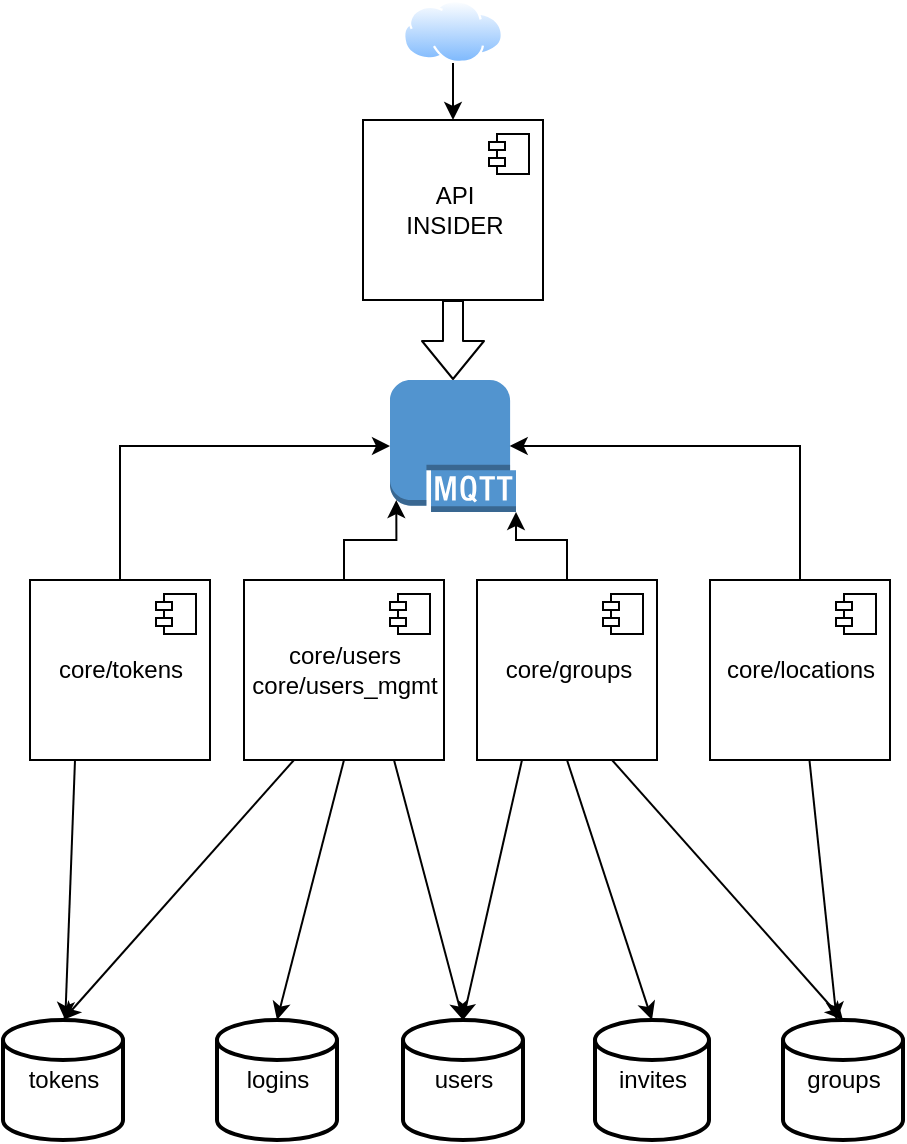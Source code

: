 <mxfile version="10.6.7" type="device"><diagram id="bobmWtb5GYFhpJEoWtD-" name="Page-1"><mxGraphModel dx="961" dy="603" grid="1" gridSize="10" guides="1" tooltips="1" connect="1" arrows="1" fold="1" page="1" pageScale="1" pageWidth="850" pageHeight="1100" math="0" shadow="0"><root><mxCell id="0"/><mxCell id="1" parent="0"/><mxCell id="XYLnAVibWR-drhBaPdM_-32" style="edgeStyle=orthogonalEdgeStyle;rounded=0;orthogonalLoop=1;jettySize=auto;html=1;exitX=0.5;exitY=0;exitDx=0;exitDy=0;entryX=0;entryY=0.5;entryDx=0;entryDy=0;entryPerimeter=0;" edge="1" parent="1" source="XYLnAVibWR-drhBaPdM_-1" target="XYLnAVibWR-drhBaPdM_-6"><mxGeometry relative="1" as="geometry"/></mxCell><mxCell id="XYLnAVibWR-drhBaPdM_-42" style="rounded=0;orthogonalLoop=1;jettySize=auto;html=1;exitX=0.25;exitY=1;exitDx=0;exitDy=0;" edge="1" parent="1" source="XYLnAVibWR-drhBaPdM_-1" target="XYLnAVibWR-drhBaPdM_-38"><mxGeometry relative="1" as="geometry"/></mxCell><mxCell id="XYLnAVibWR-drhBaPdM_-1" value="core/tokens&lt;br&gt;" style="html=1;" vertex="1" parent="1"><mxGeometry x="80" y="410" width="90" height="90" as="geometry"/></mxCell><mxCell id="XYLnAVibWR-drhBaPdM_-2" value="" style="shape=component;jettyWidth=8;jettyHeight=4;" vertex="1" parent="XYLnAVibWR-drhBaPdM_-1"><mxGeometry x="1" width="20" height="20" relative="1" as="geometry"><mxPoint x="-27" y="7" as="offset"/></mxGeometry></mxCell><mxCell id="XYLnAVibWR-drhBaPdM_-6" value="" style="outlineConnect=0;dashed=0;verticalLabelPosition=bottom;verticalAlign=top;align=center;html=1;shape=mxgraph.aws3.mqtt_protocol;fillColor=#5294CF;gradientColor=none;" vertex="1" parent="1"><mxGeometry x="260" y="310" width="63" height="66" as="geometry"/></mxCell><mxCell id="XYLnAVibWR-drhBaPdM_-24" style="edgeStyle=orthogonalEdgeStyle;rounded=0;orthogonalLoop=1;jettySize=auto;html=1;exitX=0.5;exitY=0;exitDx=0;exitDy=0;entryX=0.05;entryY=0.91;entryDx=0;entryDy=0;entryPerimeter=0;" edge="1" parent="1" source="XYLnAVibWR-drhBaPdM_-7" target="XYLnAVibWR-drhBaPdM_-6"><mxGeometry relative="1" as="geometry"/></mxCell><mxCell id="XYLnAVibWR-drhBaPdM_-43" style="rounded=0;orthogonalLoop=1;jettySize=auto;html=1;exitX=0.25;exitY=1;exitDx=0;exitDy=0;entryX=0.5;entryY=0;entryDx=0;entryDy=0;entryPerimeter=0;" edge="1" parent="1" source="XYLnAVibWR-drhBaPdM_-7" target="XYLnAVibWR-drhBaPdM_-38"><mxGeometry relative="1" as="geometry"/></mxCell><mxCell id="XYLnAVibWR-drhBaPdM_-44" style="rounded=0;orthogonalLoop=1;jettySize=auto;html=1;exitX=0.5;exitY=1;exitDx=0;exitDy=0;entryX=0.5;entryY=0;entryDx=0;entryDy=0;entryPerimeter=0;" edge="1" parent="1" source="XYLnAVibWR-drhBaPdM_-7" target="XYLnAVibWR-drhBaPdM_-41"><mxGeometry relative="1" as="geometry"/></mxCell><mxCell id="XYLnAVibWR-drhBaPdM_-45" style="rounded=0;orthogonalLoop=1;jettySize=auto;html=1;exitX=0.75;exitY=1;exitDx=0;exitDy=0;entryX=0.5;entryY=0;entryDx=0;entryDy=0;entryPerimeter=0;" edge="1" parent="1" source="XYLnAVibWR-drhBaPdM_-7" target="XYLnAVibWR-drhBaPdM_-36"><mxGeometry relative="1" as="geometry"/></mxCell><mxCell id="XYLnAVibWR-drhBaPdM_-7" value="core/users&lt;br&gt;core/users_mgmt&lt;br&gt;" style="html=1;" vertex="1" parent="1"><mxGeometry x="187" y="410" width="100" height="90" as="geometry"/></mxCell><mxCell id="XYLnAVibWR-drhBaPdM_-8" value="" style="shape=component;jettyWidth=8;jettyHeight=4;" vertex="1" parent="XYLnAVibWR-drhBaPdM_-7"><mxGeometry x="1" width="20" height="20" relative="1" as="geometry"><mxPoint x="-27" y="7" as="offset"/></mxGeometry></mxCell><mxCell id="XYLnAVibWR-drhBaPdM_-25" style="edgeStyle=orthogonalEdgeStyle;rounded=0;orthogonalLoop=1;jettySize=auto;html=1;exitX=0.5;exitY=0;exitDx=0;exitDy=0;entryX=1;entryY=1;entryDx=0;entryDy=0;entryPerimeter=0;" edge="1" parent="1" source="XYLnAVibWR-drhBaPdM_-9" target="XYLnAVibWR-drhBaPdM_-6"><mxGeometry relative="1" as="geometry"/></mxCell><mxCell id="XYLnAVibWR-drhBaPdM_-46" style="rounded=0;orthogonalLoop=1;jettySize=auto;html=1;exitX=0.25;exitY=1;exitDx=0;exitDy=0;entryX=0.5;entryY=0;entryDx=0;entryDy=0;entryPerimeter=0;" edge="1" parent="1" source="XYLnAVibWR-drhBaPdM_-9" target="XYLnAVibWR-drhBaPdM_-36"><mxGeometry relative="1" as="geometry"/></mxCell><mxCell id="XYLnAVibWR-drhBaPdM_-47" style="rounded=0;orthogonalLoop=1;jettySize=auto;html=1;exitX=0.5;exitY=1;exitDx=0;exitDy=0;entryX=0.5;entryY=0;entryDx=0;entryDy=0;entryPerimeter=0;" edge="1" parent="1" source="XYLnAVibWR-drhBaPdM_-9" target="XYLnAVibWR-drhBaPdM_-39"><mxGeometry relative="1" as="geometry"/></mxCell><mxCell id="XYLnAVibWR-drhBaPdM_-48" style="rounded=0;orthogonalLoop=1;jettySize=auto;html=1;exitX=0.75;exitY=1;exitDx=0;exitDy=0;entryX=0.5;entryY=0;entryDx=0;entryDy=0;entryPerimeter=0;" edge="1" parent="1" source="XYLnAVibWR-drhBaPdM_-9" target="XYLnAVibWR-drhBaPdM_-40"><mxGeometry relative="1" as="geometry"/></mxCell><mxCell id="XYLnAVibWR-drhBaPdM_-9" value="core/groups&lt;br&gt;" style="html=1;" vertex="1" parent="1"><mxGeometry x="303.5" y="410" width="90" height="90" as="geometry"/></mxCell><mxCell id="XYLnAVibWR-drhBaPdM_-10" value="" style="shape=component;jettyWidth=8;jettyHeight=4;" vertex="1" parent="XYLnAVibWR-drhBaPdM_-9"><mxGeometry x="1" width="20" height="20" relative="1" as="geometry"><mxPoint x="-27" y="7" as="offset"/></mxGeometry></mxCell><mxCell id="XYLnAVibWR-drhBaPdM_-31" style="edgeStyle=orthogonalEdgeStyle;rounded=0;orthogonalLoop=1;jettySize=auto;html=1;exitX=0.5;exitY=0;exitDx=0;exitDy=0;entryX=0.95;entryY=0.5;entryDx=0;entryDy=0;entryPerimeter=0;" edge="1" parent="1" source="XYLnAVibWR-drhBaPdM_-11" target="XYLnAVibWR-drhBaPdM_-6"><mxGeometry relative="1" as="geometry"><Array as="points"><mxPoint x="465" y="343"/></Array></mxGeometry></mxCell><mxCell id="XYLnAVibWR-drhBaPdM_-50" style="rounded=0;orthogonalLoop=1;jettySize=auto;html=1;" edge="1" parent="1" source="XYLnAVibWR-drhBaPdM_-11" target="XYLnAVibWR-drhBaPdM_-40"><mxGeometry relative="1" as="geometry"/></mxCell><mxCell id="XYLnAVibWR-drhBaPdM_-11" value="core/locations&lt;br&gt;" style="html=1;" vertex="1" parent="1"><mxGeometry x="420" y="410" width="90" height="90" as="geometry"/></mxCell><mxCell id="XYLnAVibWR-drhBaPdM_-12" value="" style="shape=component;jettyWidth=8;jettyHeight=4;" vertex="1" parent="XYLnAVibWR-drhBaPdM_-11"><mxGeometry x="1" width="20" height="20" relative="1" as="geometry"><mxPoint x="-27" y="7" as="offset"/></mxGeometry></mxCell><mxCell id="XYLnAVibWR-drhBaPdM_-14" value="API&lt;br&gt;INSIDER&lt;br&gt;" style="html=1;" vertex="1" parent="1"><mxGeometry x="246.5" y="180" width="90" height="90" as="geometry"/></mxCell><mxCell id="XYLnAVibWR-drhBaPdM_-15" value="" style="shape=component;jettyWidth=8;jettyHeight=4;" vertex="1" parent="XYLnAVibWR-drhBaPdM_-14"><mxGeometry x="1" width="20" height="20" relative="1" as="geometry"><mxPoint x="-27" y="7" as="offset"/></mxGeometry></mxCell><mxCell id="XYLnAVibWR-drhBaPdM_-33" value="" style="shape=flexArrow;endArrow=classic;html=1;entryX=0.5;entryY=0;entryDx=0;entryDy=0;entryPerimeter=0;exitX=0.5;exitY=1;exitDx=0;exitDy=0;" edge="1" parent="1" source="XYLnAVibWR-drhBaPdM_-14" target="XYLnAVibWR-drhBaPdM_-6"><mxGeometry width="50" height="50" relative="1" as="geometry"><mxPoint x="291" y="270" as="sourcePoint"/><mxPoint x="291" y="240" as="targetPoint"/></mxGeometry></mxCell><mxCell id="XYLnAVibWR-drhBaPdM_-49" style="edgeStyle=orthogonalEdgeStyle;rounded=0;orthogonalLoop=1;jettySize=auto;html=1;exitX=0.5;exitY=1;exitDx=0;exitDy=0;entryX=0.5;entryY=0;entryDx=0;entryDy=0;" edge="1" parent="1" source="XYLnAVibWR-drhBaPdM_-34" target="XYLnAVibWR-drhBaPdM_-14"><mxGeometry relative="1" as="geometry"/></mxCell><mxCell id="XYLnAVibWR-drhBaPdM_-34" value="" style="aspect=fixed;perimeter=ellipsePerimeter;html=1;align=center;shadow=0;dashed=0;spacingTop=3;image;image=img/lib/active_directory/internet_cloud.svg;" vertex="1" parent="1"><mxGeometry x="266.5" y="120" width="50" height="31.5" as="geometry"/></mxCell><mxCell id="XYLnAVibWR-drhBaPdM_-36" value="users" style="strokeWidth=2;html=1;shape=mxgraph.flowchart.database;whiteSpace=wrap;" vertex="1" parent="1"><mxGeometry x="266.5" y="630" width="60" height="60" as="geometry"/></mxCell><mxCell id="XYLnAVibWR-drhBaPdM_-38" value="tokens" style="strokeWidth=2;html=1;shape=mxgraph.flowchart.database;whiteSpace=wrap;" vertex="1" parent="1"><mxGeometry x="66.5" y="630" width="60" height="60" as="geometry"/></mxCell><mxCell id="XYLnAVibWR-drhBaPdM_-39" value="invites&lt;br&gt;" style="strokeWidth=2;html=1;shape=mxgraph.flowchart.database;whiteSpace=wrap;" vertex="1" parent="1"><mxGeometry x="362.5" y="630" width="57" height="60" as="geometry"/></mxCell><mxCell id="XYLnAVibWR-drhBaPdM_-40" value="groups&lt;br&gt;" style="strokeWidth=2;html=1;shape=mxgraph.flowchart.database;whiteSpace=wrap;" vertex="1" parent="1"><mxGeometry x="456.5" y="630" width="60" height="60" as="geometry"/></mxCell><mxCell id="XYLnAVibWR-drhBaPdM_-41" value="logins&lt;br&gt;" style="strokeWidth=2;html=1;shape=mxgraph.flowchart.database;whiteSpace=wrap;" vertex="1" parent="1"><mxGeometry x="173.5" y="630" width="60" height="60" as="geometry"/></mxCell></root></mxGraphModel></diagram></mxfile>
